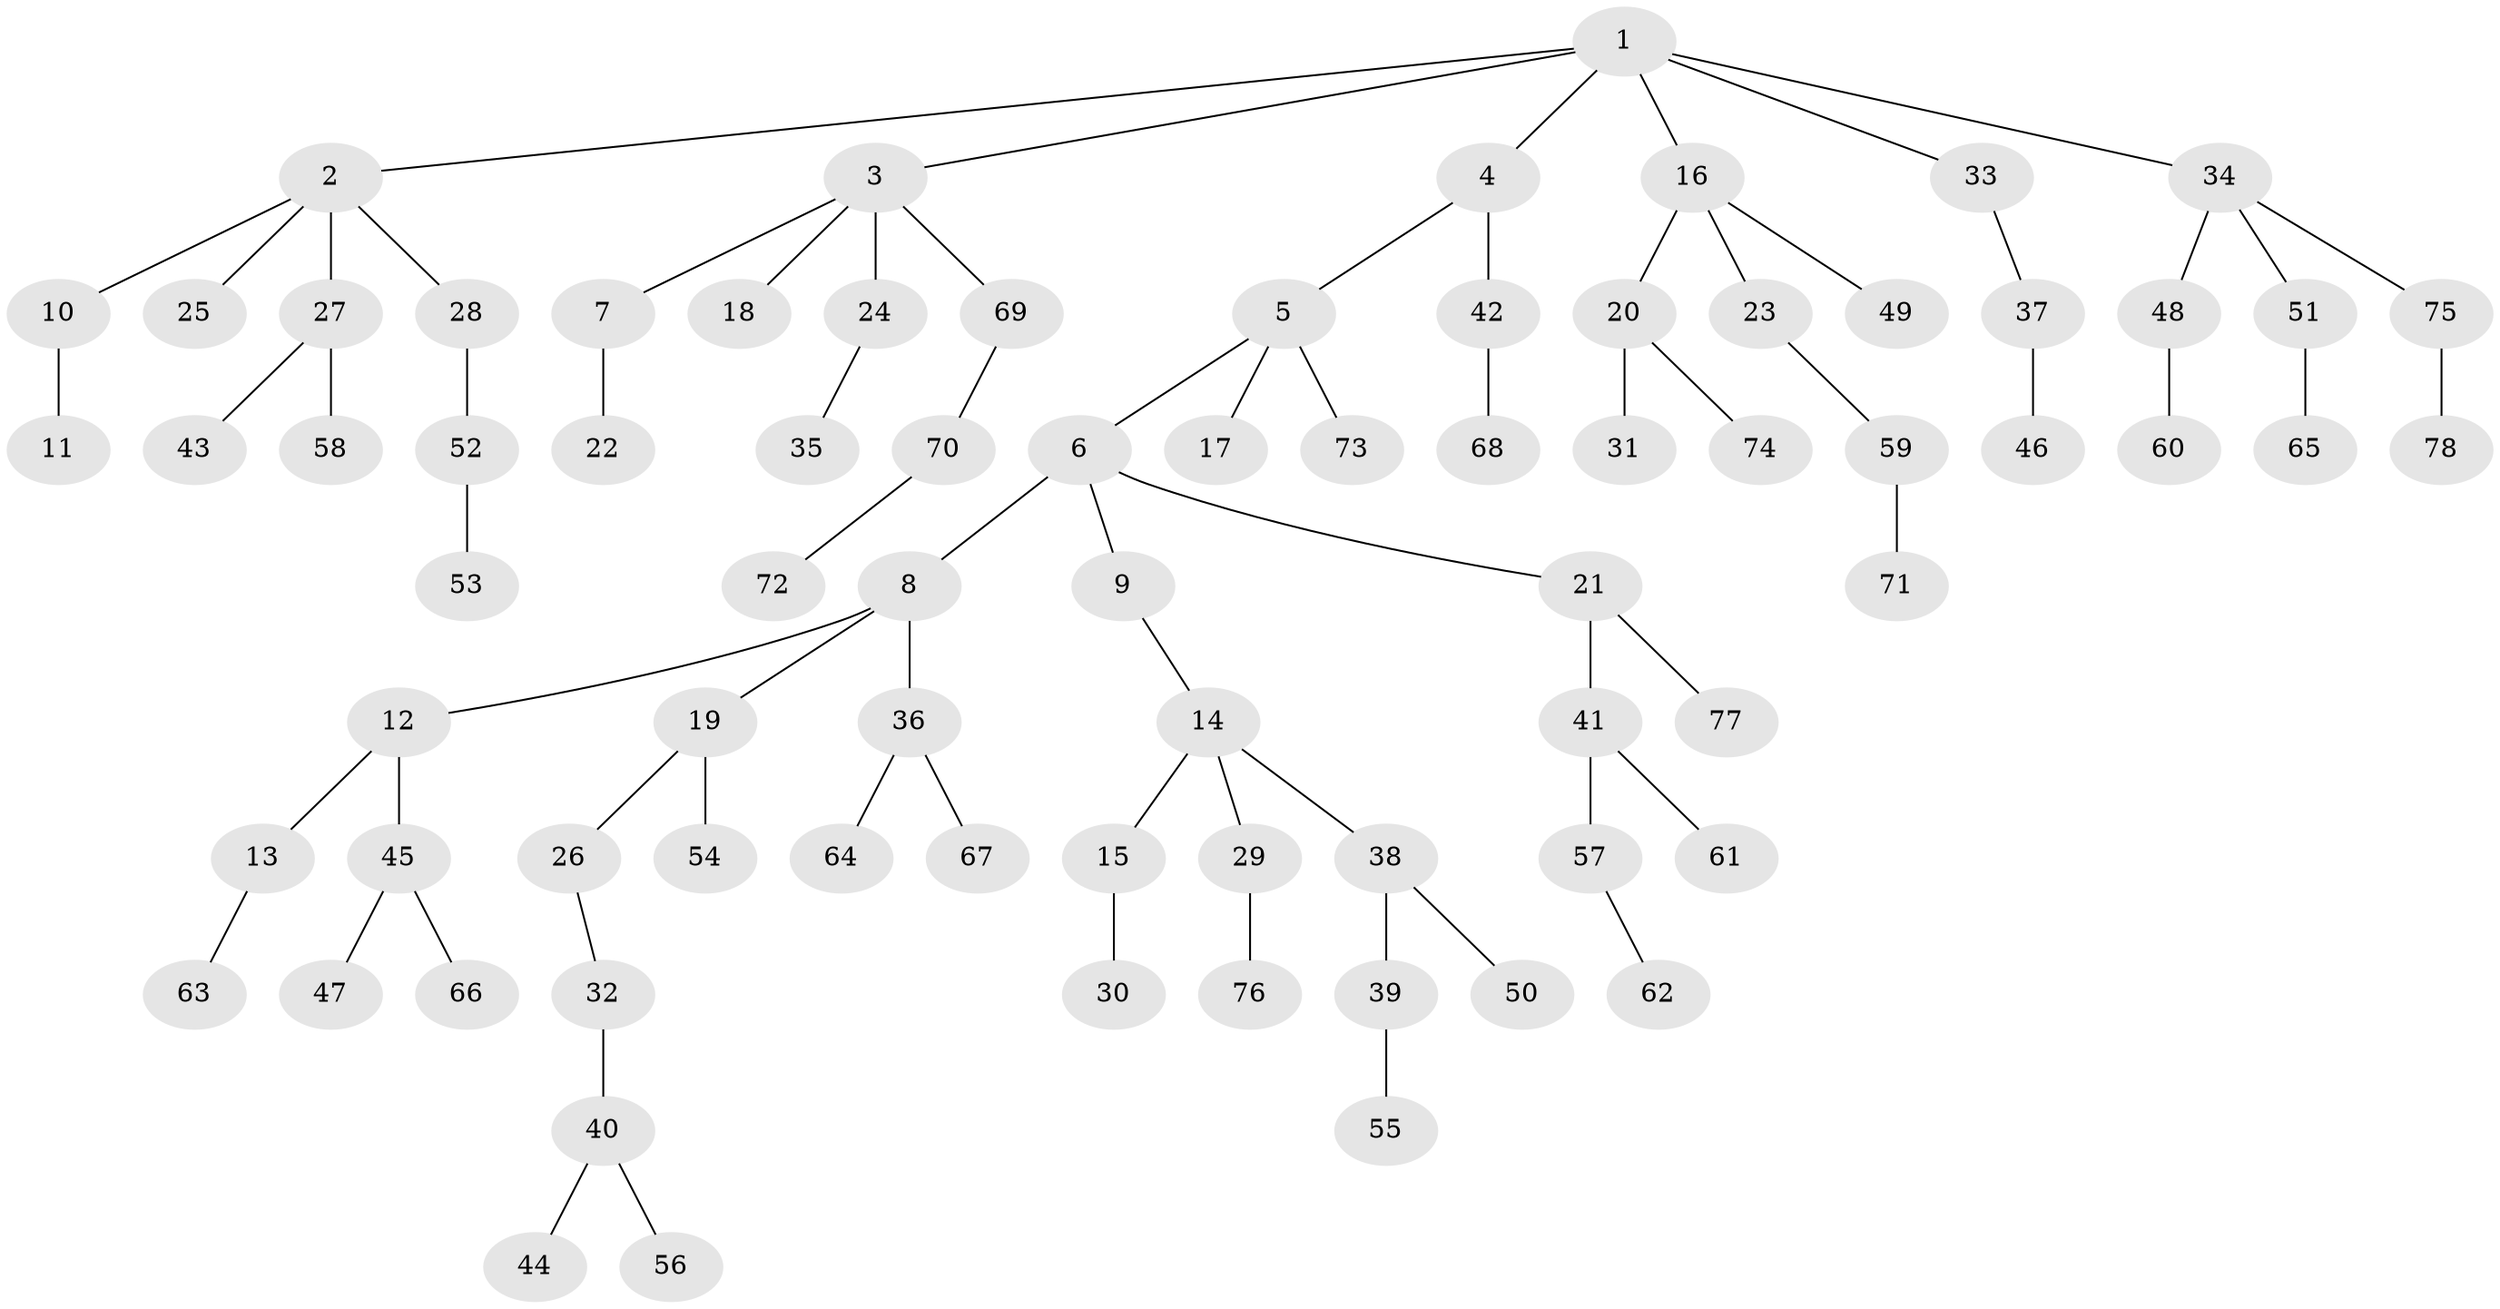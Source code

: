 // coarse degree distribution, {6: 0.02, 5: 0.08, 4: 0.1, 1: 0.62, 3: 0.06, 2: 0.12}
// Generated by graph-tools (version 1.1) at 2025/42/03/06/25 10:42:04]
// undirected, 78 vertices, 77 edges
graph export_dot {
graph [start="1"]
  node [color=gray90,style=filled];
  1;
  2;
  3;
  4;
  5;
  6;
  7;
  8;
  9;
  10;
  11;
  12;
  13;
  14;
  15;
  16;
  17;
  18;
  19;
  20;
  21;
  22;
  23;
  24;
  25;
  26;
  27;
  28;
  29;
  30;
  31;
  32;
  33;
  34;
  35;
  36;
  37;
  38;
  39;
  40;
  41;
  42;
  43;
  44;
  45;
  46;
  47;
  48;
  49;
  50;
  51;
  52;
  53;
  54;
  55;
  56;
  57;
  58;
  59;
  60;
  61;
  62;
  63;
  64;
  65;
  66;
  67;
  68;
  69;
  70;
  71;
  72;
  73;
  74;
  75;
  76;
  77;
  78;
  1 -- 2;
  1 -- 3;
  1 -- 4;
  1 -- 16;
  1 -- 33;
  1 -- 34;
  2 -- 10;
  2 -- 25;
  2 -- 27;
  2 -- 28;
  3 -- 7;
  3 -- 18;
  3 -- 24;
  3 -- 69;
  4 -- 5;
  4 -- 42;
  5 -- 6;
  5 -- 17;
  5 -- 73;
  6 -- 8;
  6 -- 9;
  6 -- 21;
  7 -- 22;
  8 -- 12;
  8 -- 19;
  8 -- 36;
  9 -- 14;
  10 -- 11;
  12 -- 13;
  12 -- 45;
  13 -- 63;
  14 -- 15;
  14 -- 29;
  14 -- 38;
  15 -- 30;
  16 -- 20;
  16 -- 23;
  16 -- 49;
  19 -- 26;
  19 -- 54;
  20 -- 31;
  20 -- 74;
  21 -- 41;
  21 -- 77;
  23 -- 59;
  24 -- 35;
  26 -- 32;
  27 -- 43;
  27 -- 58;
  28 -- 52;
  29 -- 76;
  32 -- 40;
  33 -- 37;
  34 -- 48;
  34 -- 51;
  34 -- 75;
  36 -- 64;
  36 -- 67;
  37 -- 46;
  38 -- 39;
  38 -- 50;
  39 -- 55;
  40 -- 44;
  40 -- 56;
  41 -- 57;
  41 -- 61;
  42 -- 68;
  45 -- 47;
  45 -- 66;
  48 -- 60;
  51 -- 65;
  52 -- 53;
  57 -- 62;
  59 -- 71;
  69 -- 70;
  70 -- 72;
  75 -- 78;
}
